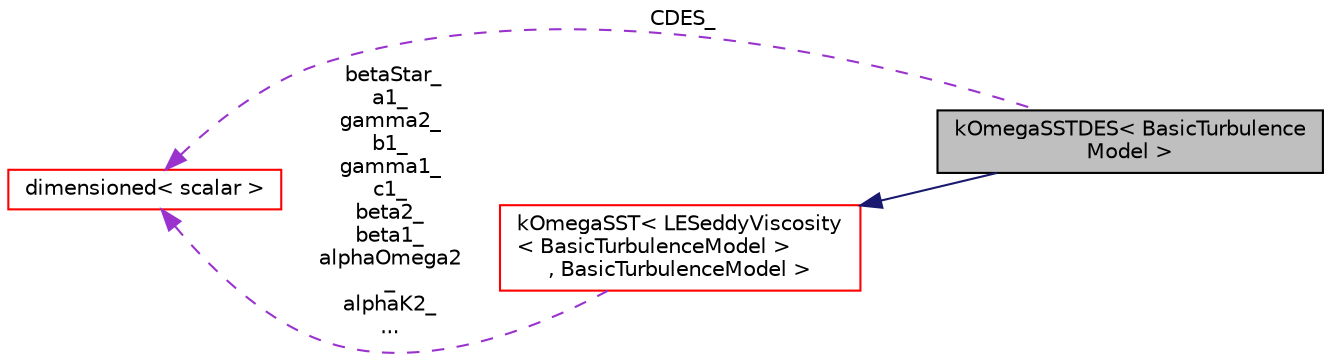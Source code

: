 digraph "kOmegaSSTDES&lt; BasicTurbulenceModel &gt;"
{
  bgcolor="transparent";
  edge [fontname="Helvetica",fontsize="10",labelfontname="Helvetica",labelfontsize="10"];
  node [fontname="Helvetica",fontsize="10",shape=record];
  rankdir="LR";
  Node6 [label="kOmegaSSTDES\< BasicTurbulence\lModel \>",height=0.2,width=0.4,color="black", fillcolor="grey75", style="filled", fontcolor="black"];
  Node7 -> Node6 [dir="back",color="midnightblue",fontsize="10",style="solid",fontname="Helvetica"];
  Node7 [label="kOmegaSST\< LESeddyViscosity\l\< BasicTurbulenceModel \>\l, BasicTurbulenceModel \>",height=0.2,width=0.4,color="red",URL="$a32117.html"];
  Node28 -> Node7 [dir="back",color="darkorchid3",fontsize="10",style="dashed",label=" betaStar_\na1_\ngamma2_\nb1_\ngamma1_\nc1_\nbeta2_\nbeta1_\nalphaOmega2\l_\nalphaK2_\n..." ,fontname="Helvetica"];
  Node28 [label="dimensioned\< scalar \>",height=0.2,width=0.4,color="red",URL="$a27473.html"];
  Node28 -> Node6 [dir="back",color="darkorchid3",fontsize="10",style="dashed",label=" CDES_" ,fontname="Helvetica"];
}
